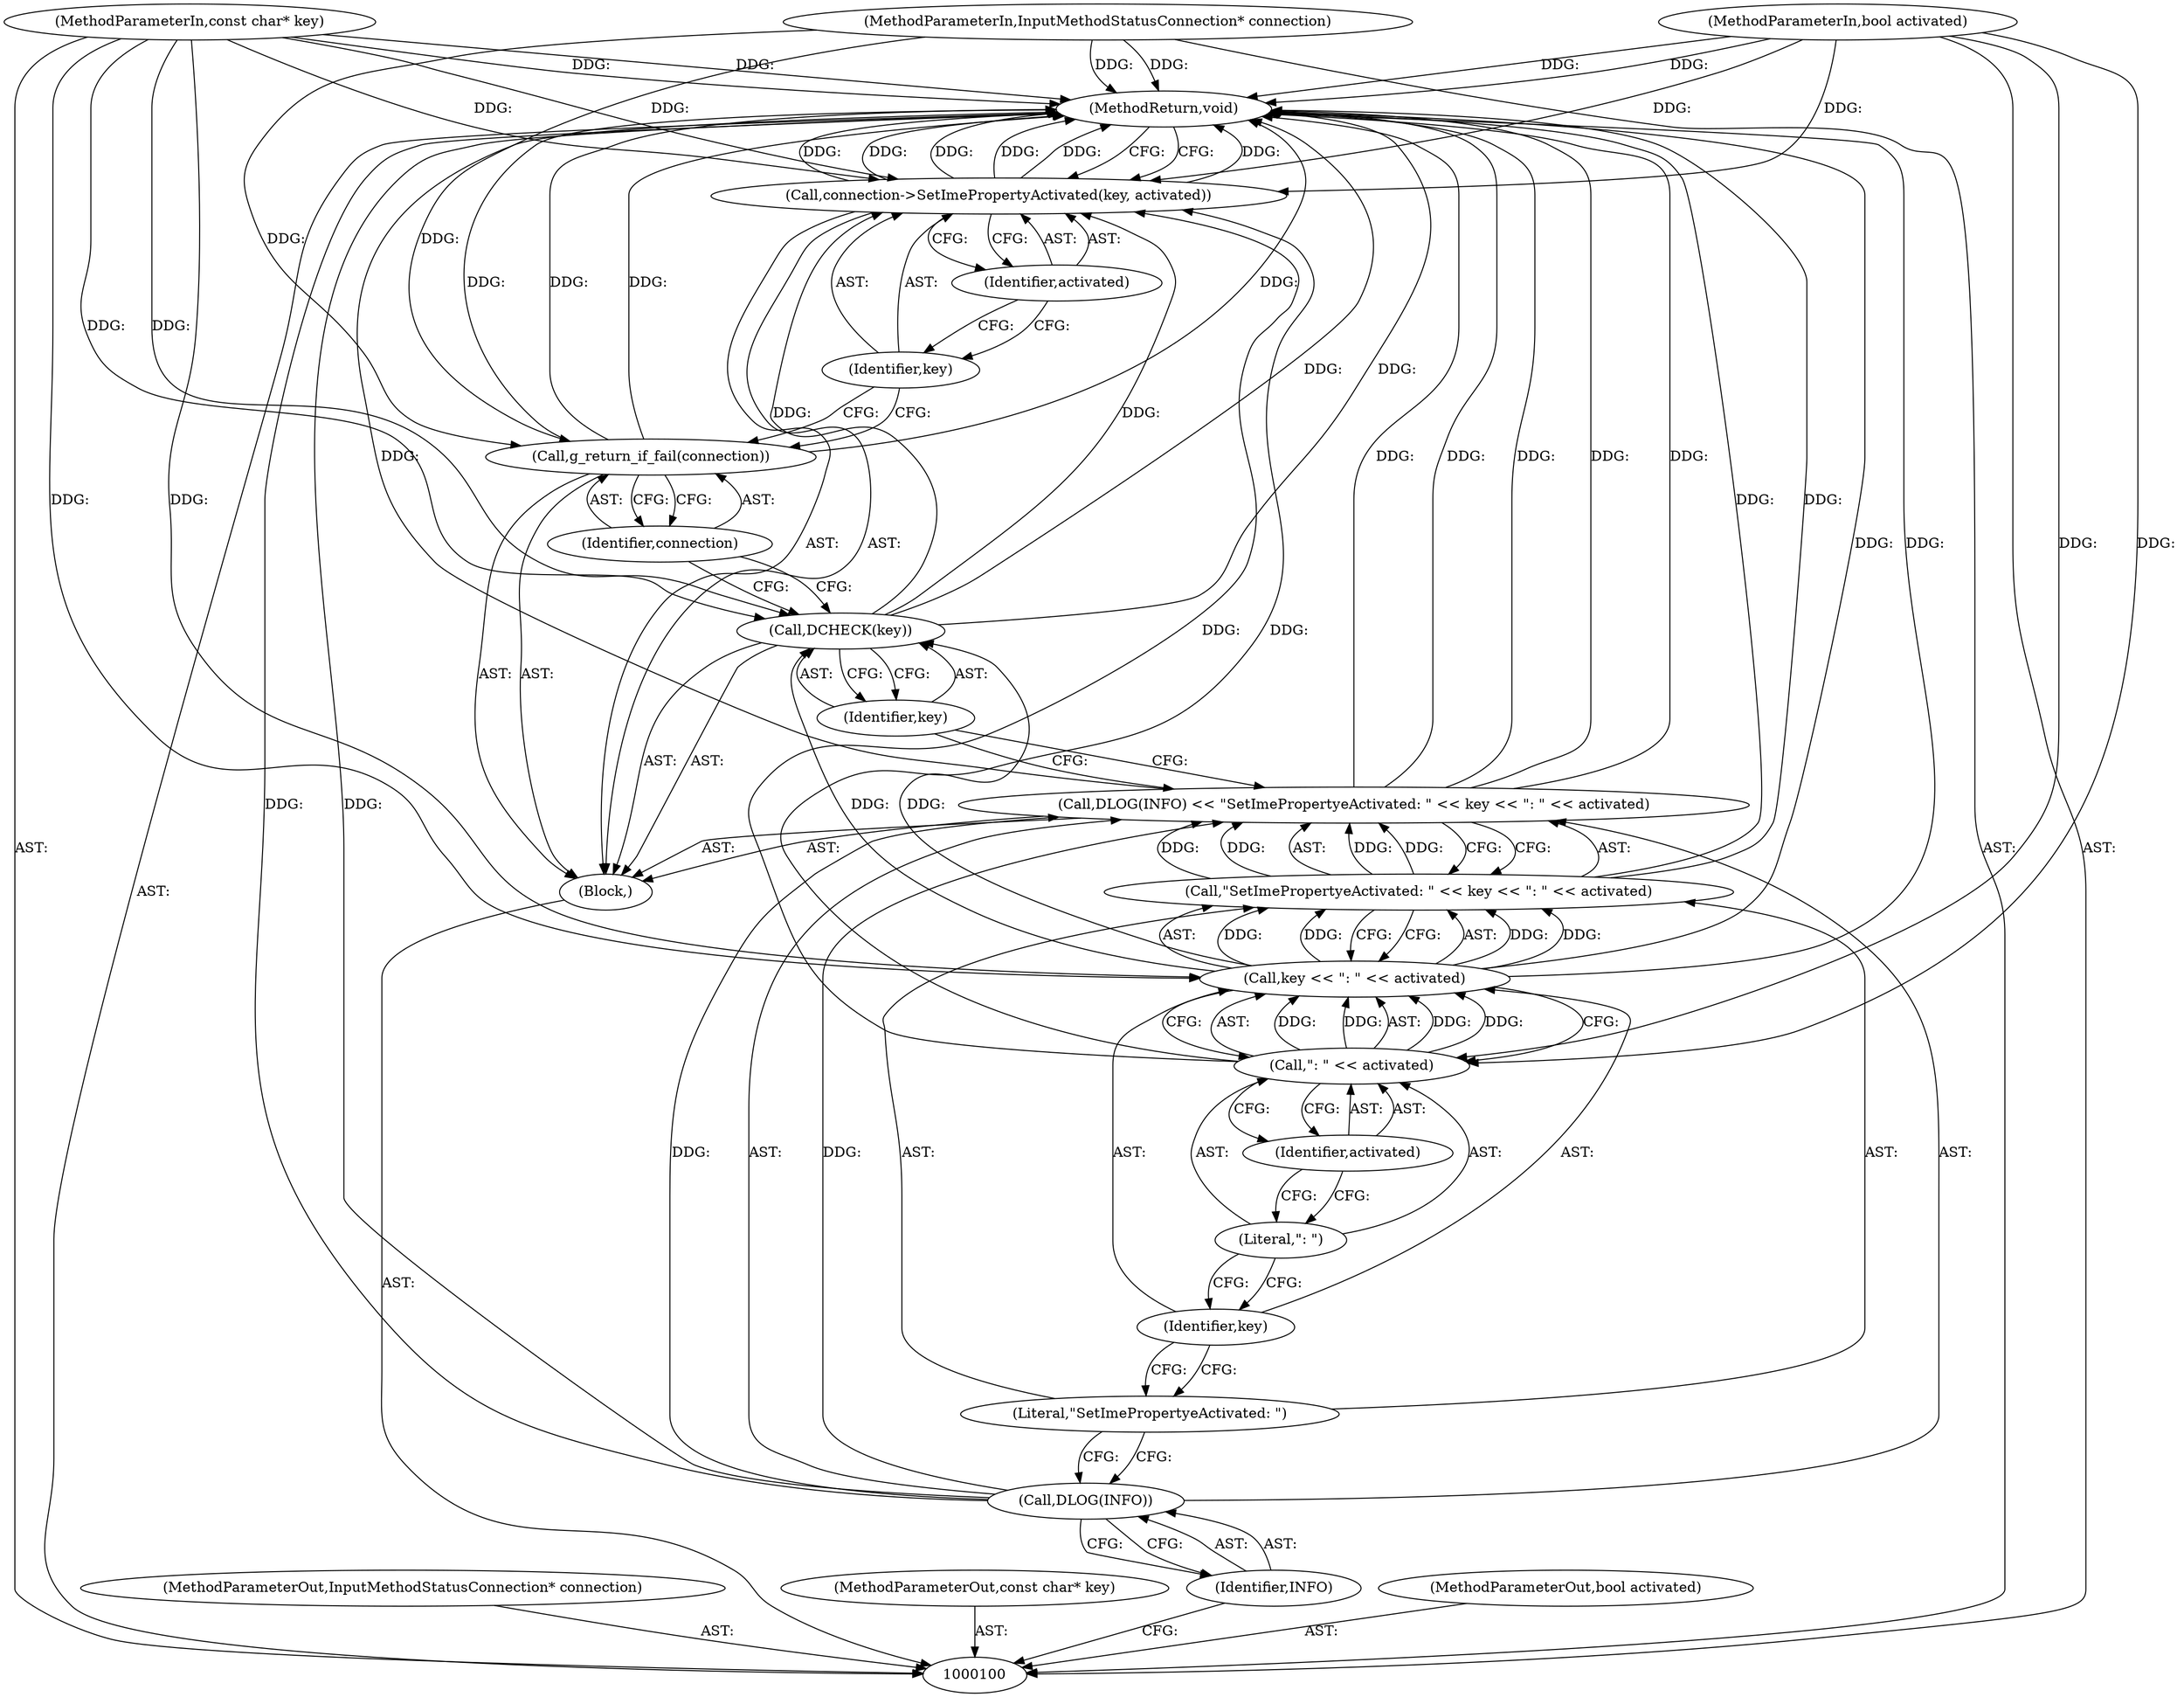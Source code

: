 digraph "1_Chrome_dc7b094a338c6c521f918f478e993f0f74bbea0d_51" {
"1000122" [label="(MethodReturn,void)"];
"1000101" [label="(MethodParameterIn,InputMethodStatusConnection* connection)"];
"1000152" [label="(MethodParameterOut,InputMethodStatusConnection* connection)"];
"1000102" [label="(MethodParameterIn,const char* key)"];
"1000153" [label="(MethodParameterOut,const char* key)"];
"1000103" [label="(MethodParameterIn,bool activated)"];
"1000154" [label="(MethodParameterOut,bool activated)"];
"1000104" [label="(Block,)"];
"1000108" [label="(Call,\"SetImePropertyeActivated: \" << key << \": \" << activated)"];
"1000109" [label="(Literal,\"SetImePropertyeActivated: \")"];
"1000105" [label="(Call,DLOG(INFO) << \"SetImePropertyeActivated: \" << key << \": \" << activated)"];
"1000106" [label="(Call,DLOG(INFO))"];
"1000110" [label="(Call,key << \": \" << activated)"];
"1000111" [label="(Identifier,key)"];
"1000112" [label="(Call,\": \" << activated)"];
"1000113" [label="(Literal,\": \")"];
"1000114" [label="(Identifier,activated)"];
"1000107" [label="(Identifier,INFO)"];
"1000115" [label="(Call,DCHECK(key))"];
"1000116" [label="(Identifier,key)"];
"1000118" [label="(Identifier,connection)"];
"1000117" [label="(Call,g_return_if_fail(connection))"];
"1000119" [label="(Call,connection->SetImePropertyActivated(key, activated))"];
"1000120" [label="(Identifier,key)"];
"1000121" [label="(Identifier,activated)"];
"1000122" -> "1000100"  [label="AST: "];
"1000122" -> "1000119"  [label="CFG: "];
"1000117" -> "1000122"  [label="DDG: "];
"1000117" -> "1000122"  [label="DDG: "];
"1000105" -> "1000122"  [label="DDG: "];
"1000105" -> "1000122"  [label="DDG: "];
"1000105" -> "1000122"  [label="DDG: "];
"1000106" -> "1000122"  [label="DDG: "];
"1000103" -> "1000122"  [label="DDG: "];
"1000119" -> "1000122"  [label="DDG: "];
"1000119" -> "1000122"  [label="DDG: "];
"1000119" -> "1000122"  [label="DDG: "];
"1000115" -> "1000122"  [label="DDG: "];
"1000102" -> "1000122"  [label="DDG: "];
"1000110" -> "1000122"  [label="DDG: "];
"1000101" -> "1000122"  [label="DDG: "];
"1000108" -> "1000122"  [label="DDG: "];
"1000101" -> "1000100"  [label="AST: "];
"1000101" -> "1000122"  [label="DDG: "];
"1000101" -> "1000117"  [label="DDG: "];
"1000152" -> "1000100"  [label="AST: "];
"1000102" -> "1000100"  [label="AST: "];
"1000102" -> "1000122"  [label="DDG: "];
"1000102" -> "1000110"  [label="DDG: "];
"1000102" -> "1000115"  [label="DDG: "];
"1000102" -> "1000119"  [label="DDG: "];
"1000153" -> "1000100"  [label="AST: "];
"1000103" -> "1000100"  [label="AST: "];
"1000103" -> "1000122"  [label="DDG: "];
"1000103" -> "1000112"  [label="DDG: "];
"1000103" -> "1000119"  [label="DDG: "];
"1000154" -> "1000100"  [label="AST: "];
"1000104" -> "1000100"  [label="AST: "];
"1000105" -> "1000104"  [label="AST: "];
"1000115" -> "1000104"  [label="AST: "];
"1000117" -> "1000104"  [label="AST: "];
"1000119" -> "1000104"  [label="AST: "];
"1000108" -> "1000105"  [label="AST: "];
"1000108" -> "1000110"  [label="CFG: "];
"1000109" -> "1000108"  [label="AST: "];
"1000110" -> "1000108"  [label="AST: "];
"1000105" -> "1000108"  [label="CFG: "];
"1000108" -> "1000122"  [label="DDG: "];
"1000108" -> "1000105"  [label="DDG: "];
"1000108" -> "1000105"  [label="DDG: "];
"1000110" -> "1000108"  [label="DDG: "];
"1000110" -> "1000108"  [label="DDG: "];
"1000109" -> "1000108"  [label="AST: "];
"1000109" -> "1000106"  [label="CFG: "];
"1000111" -> "1000109"  [label="CFG: "];
"1000105" -> "1000104"  [label="AST: "];
"1000105" -> "1000108"  [label="CFG: "];
"1000106" -> "1000105"  [label="AST: "];
"1000108" -> "1000105"  [label="AST: "];
"1000116" -> "1000105"  [label="CFG: "];
"1000105" -> "1000122"  [label="DDG: "];
"1000105" -> "1000122"  [label="DDG: "];
"1000105" -> "1000122"  [label="DDG: "];
"1000106" -> "1000105"  [label="DDG: "];
"1000108" -> "1000105"  [label="DDG: "];
"1000108" -> "1000105"  [label="DDG: "];
"1000106" -> "1000105"  [label="AST: "];
"1000106" -> "1000107"  [label="CFG: "];
"1000107" -> "1000106"  [label="AST: "];
"1000109" -> "1000106"  [label="CFG: "];
"1000106" -> "1000122"  [label="DDG: "];
"1000106" -> "1000105"  [label="DDG: "];
"1000110" -> "1000108"  [label="AST: "];
"1000110" -> "1000112"  [label="CFG: "];
"1000111" -> "1000110"  [label="AST: "];
"1000112" -> "1000110"  [label="AST: "];
"1000108" -> "1000110"  [label="CFG: "];
"1000110" -> "1000122"  [label="DDG: "];
"1000110" -> "1000108"  [label="DDG: "];
"1000110" -> "1000108"  [label="DDG: "];
"1000102" -> "1000110"  [label="DDG: "];
"1000112" -> "1000110"  [label="DDG: "];
"1000112" -> "1000110"  [label="DDG: "];
"1000110" -> "1000115"  [label="DDG: "];
"1000111" -> "1000110"  [label="AST: "];
"1000111" -> "1000109"  [label="CFG: "];
"1000113" -> "1000111"  [label="CFG: "];
"1000112" -> "1000110"  [label="AST: "];
"1000112" -> "1000114"  [label="CFG: "];
"1000113" -> "1000112"  [label="AST: "];
"1000114" -> "1000112"  [label="AST: "];
"1000110" -> "1000112"  [label="CFG: "];
"1000112" -> "1000110"  [label="DDG: "];
"1000112" -> "1000110"  [label="DDG: "];
"1000103" -> "1000112"  [label="DDG: "];
"1000112" -> "1000119"  [label="DDG: "];
"1000113" -> "1000112"  [label="AST: "];
"1000113" -> "1000111"  [label="CFG: "];
"1000114" -> "1000113"  [label="CFG: "];
"1000114" -> "1000112"  [label="AST: "];
"1000114" -> "1000113"  [label="CFG: "];
"1000112" -> "1000114"  [label="CFG: "];
"1000107" -> "1000106"  [label="AST: "];
"1000107" -> "1000100"  [label="CFG: "];
"1000106" -> "1000107"  [label="CFG: "];
"1000115" -> "1000104"  [label="AST: "];
"1000115" -> "1000116"  [label="CFG: "];
"1000116" -> "1000115"  [label="AST: "];
"1000118" -> "1000115"  [label="CFG: "];
"1000115" -> "1000122"  [label="DDG: "];
"1000110" -> "1000115"  [label="DDG: "];
"1000102" -> "1000115"  [label="DDG: "];
"1000115" -> "1000119"  [label="DDG: "];
"1000116" -> "1000115"  [label="AST: "];
"1000116" -> "1000105"  [label="CFG: "];
"1000115" -> "1000116"  [label="CFG: "];
"1000118" -> "1000117"  [label="AST: "];
"1000118" -> "1000115"  [label="CFG: "];
"1000117" -> "1000118"  [label="CFG: "];
"1000117" -> "1000104"  [label="AST: "];
"1000117" -> "1000118"  [label="CFG: "];
"1000118" -> "1000117"  [label="AST: "];
"1000120" -> "1000117"  [label="CFG: "];
"1000117" -> "1000122"  [label="DDG: "];
"1000117" -> "1000122"  [label="DDG: "];
"1000101" -> "1000117"  [label="DDG: "];
"1000119" -> "1000104"  [label="AST: "];
"1000119" -> "1000121"  [label="CFG: "];
"1000120" -> "1000119"  [label="AST: "];
"1000121" -> "1000119"  [label="AST: "];
"1000122" -> "1000119"  [label="CFG: "];
"1000119" -> "1000122"  [label="DDG: "];
"1000119" -> "1000122"  [label="DDG: "];
"1000119" -> "1000122"  [label="DDG: "];
"1000115" -> "1000119"  [label="DDG: "];
"1000102" -> "1000119"  [label="DDG: "];
"1000112" -> "1000119"  [label="DDG: "];
"1000103" -> "1000119"  [label="DDG: "];
"1000120" -> "1000119"  [label="AST: "];
"1000120" -> "1000117"  [label="CFG: "];
"1000121" -> "1000120"  [label="CFG: "];
"1000121" -> "1000119"  [label="AST: "];
"1000121" -> "1000120"  [label="CFG: "];
"1000119" -> "1000121"  [label="CFG: "];
}

